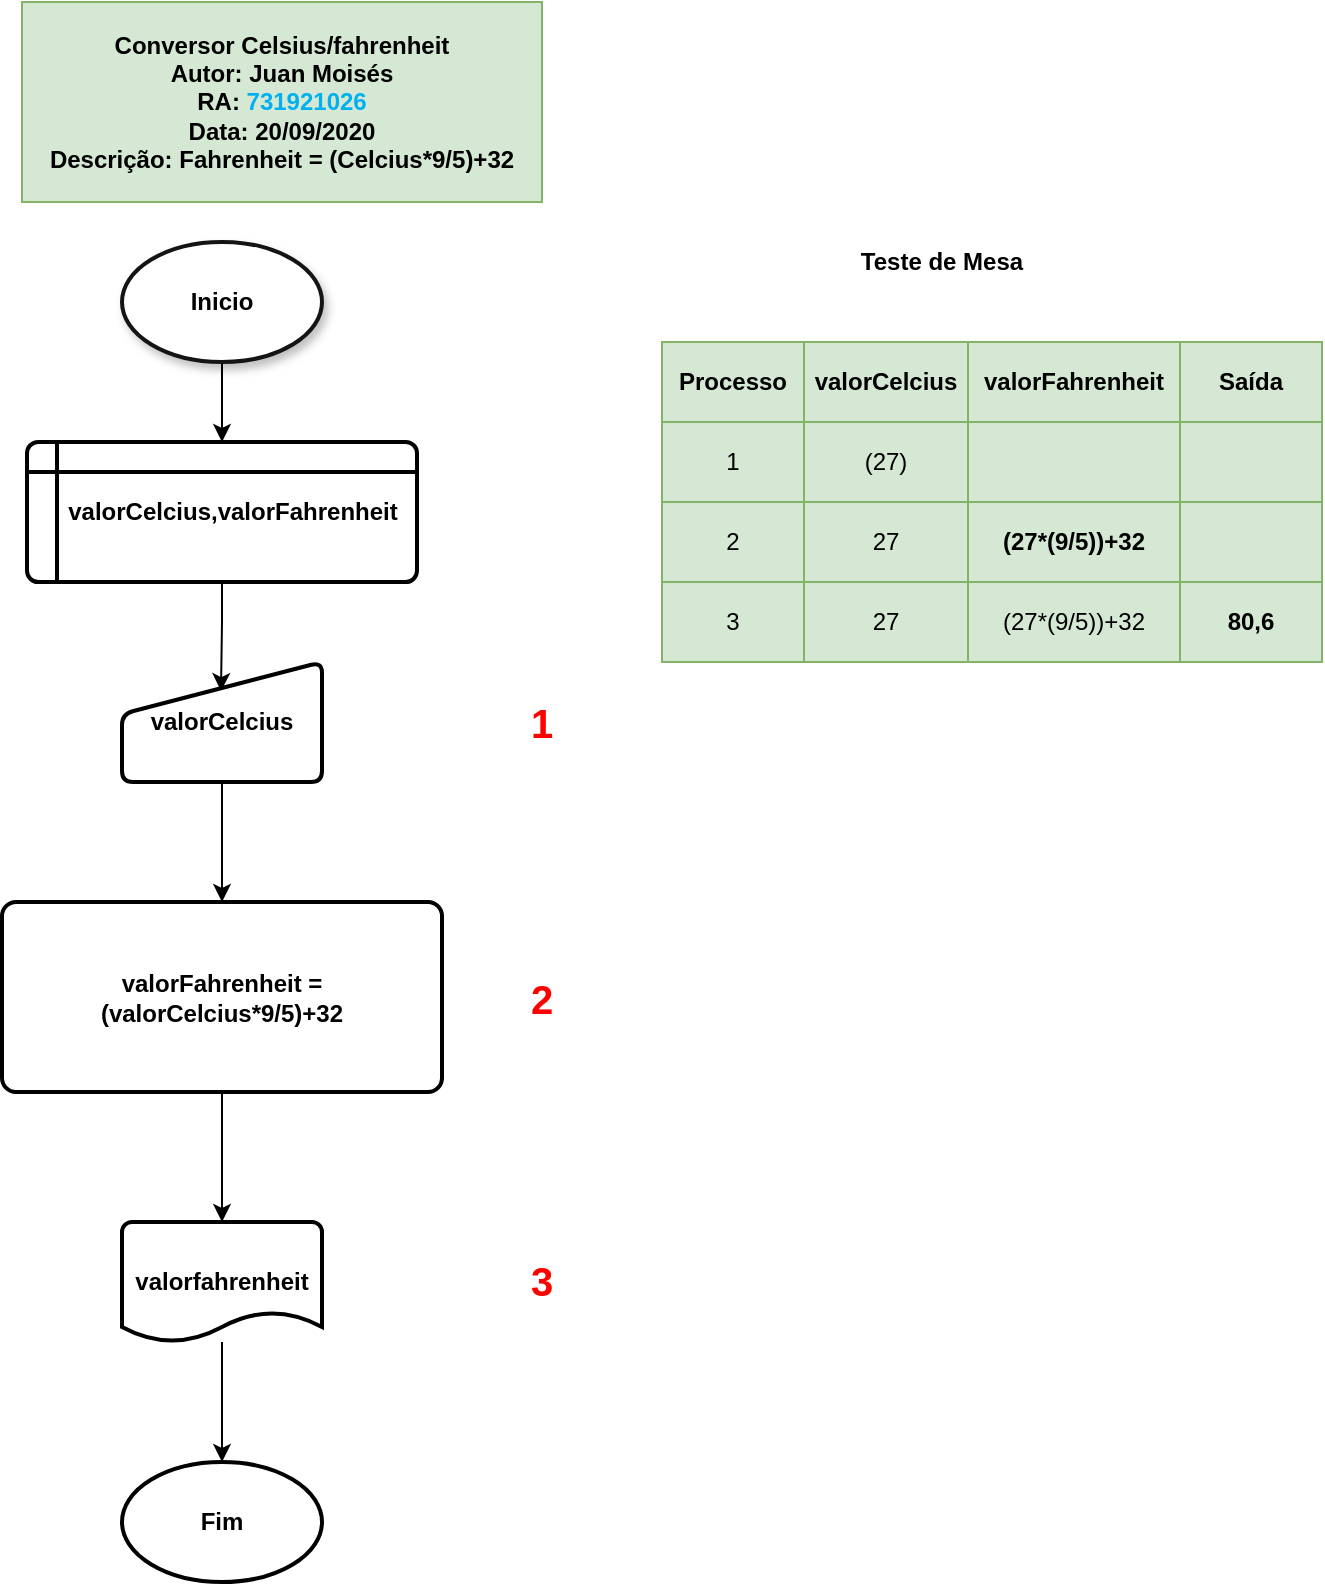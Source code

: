 <mxfile version="13.7.3" type="device"><diagram id="gGCVHq0ZIdAEoqzrqRfJ" name="Página-1"><mxGraphModel dx="868" dy="520" grid="1" gridSize="10" guides="1" tooltips="1" connect="1" arrows="1" fold="1" page="1" pageScale="1" pageWidth="827" pageHeight="1169" math="0" shadow="0"><root><mxCell id="0"/><mxCell id="1" parent="0"/><mxCell id="Lv3uh-DJdfXvWYIIZacH-1" value="Conversor Celsius/fahrenheit&lt;br&gt;Autor: Juan Moisés&lt;br&gt;RA:&amp;nbsp;&lt;b&gt;&lt;span style=&quot;font-size: 9.0pt ; line-height: 107% ; font-family: &amp;#34;calibri&amp;#34; , sans-serif ; color: #00b0f0&quot;&gt;731921026&lt;/span&gt;&lt;/b&gt;&lt;br&gt;Data: 20/09/2020&lt;br&gt;Descrição: Fahrenheit = (Celcius*9/5)+32" style="text;html=1;strokeColor=#82b366;fillColor=#d5e8d4;align=center;verticalAlign=middle;whiteSpace=wrap;rounded=0;fontStyle=1;" vertex="1" parent="1"><mxGeometry x="80" y="70" width="260" height="100" as="geometry"/></mxCell><mxCell id="Lv3uh-DJdfXvWYIIZacH-2" style="edgeStyle=orthogonalEdgeStyle;rounded=0;orthogonalLoop=1;jettySize=auto;html=1;exitX=0.5;exitY=1;exitDx=0;exitDy=0;exitPerimeter=0;entryX=0.5;entryY=0;entryDx=0;entryDy=0;fontStyle=1" edge="1" parent="1" source="Lv3uh-DJdfXvWYIIZacH-3" target="Lv3uh-DJdfXvWYIIZacH-5"><mxGeometry relative="1" as="geometry"/></mxCell><mxCell id="Lv3uh-DJdfXvWYIIZacH-3" value="Inicio" style="strokeWidth=2;html=1;shape=mxgraph.flowchart.start_1;whiteSpace=wrap;fillColor=#FFFFFF;strokeColor=#141414;shadow=1;fontStyle=1" vertex="1" parent="1"><mxGeometry x="130" y="190" width="100" height="60" as="geometry"/></mxCell><mxCell id="Lv3uh-DJdfXvWYIIZacH-4" style="edgeStyle=orthogonalEdgeStyle;rounded=0;orthogonalLoop=1;jettySize=auto;html=1;exitX=0.5;exitY=1;exitDx=0;exitDy=0;entryX=0.495;entryY=0.242;entryDx=0;entryDy=0;entryPerimeter=0;fontStyle=1" edge="1" parent="1" source="Lv3uh-DJdfXvWYIIZacH-5" target="Lv3uh-DJdfXvWYIIZacH-7"><mxGeometry relative="1" as="geometry"/></mxCell><mxCell id="Lv3uh-DJdfXvWYIIZacH-5" value="&amp;nbsp; &amp;nbsp;valorCelcius,valorFahrenheit" style="shape=internalStorage;whiteSpace=wrap;html=1;dx=15;dy=15;rounded=1;arcSize=8;strokeWidth=2;fontStyle=1" vertex="1" parent="1"><mxGeometry x="82.5" y="290" width="195" height="70" as="geometry"/></mxCell><mxCell id="Lv3uh-DJdfXvWYIIZacH-6" style="edgeStyle=orthogonalEdgeStyle;rounded=0;orthogonalLoop=1;jettySize=auto;html=1;exitX=0.5;exitY=1;exitDx=0;exitDy=0;fontStyle=1" edge="1" parent="1" source="Lv3uh-DJdfXvWYIIZacH-7" target="Lv3uh-DJdfXvWYIIZacH-9"><mxGeometry relative="1" as="geometry"/></mxCell><mxCell id="Lv3uh-DJdfXvWYIIZacH-7" value="valorCelcius" style="html=1;strokeWidth=2;shape=manualInput;whiteSpace=wrap;rounded=1;size=26;arcSize=11;fontStyle=1" vertex="1" parent="1"><mxGeometry x="130" y="400" width="100" height="60" as="geometry"/></mxCell><mxCell id="Lv3uh-DJdfXvWYIIZacH-8" style="edgeStyle=orthogonalEdgeStyle;rounded=0;orthogonalLoop=1;jettySize=auto;html=1;exitX=0.5;exitY=1;exitDx=0;exitDy=0;fontStyle=1" edge="1" parent="1" source="Lv3uh-DJdfXvWYIIZacH-9" target="Lv3uh-DJdfXvWYIIZacH-32"><mxGeometry relative="1" as="geometry"/></mxCell><mxCell id="Lv3uh-DJdfXvWYIIZacH-9" value="valorFahrenheit = (valorCelcius*9/5)+32" style="rounded=1;whiteSpace=wrap;html=1;absoluteArcSize=1;arcSize=14;strokeWidth=2;fontStyle=1" vertex="1" parent="1"><mxGeometry x="70" y="520" width="220" height="95" as="geometry"/></mxCell><mxCell id="Lv3uh-DJdfXvWYIIZacH-10" value="" style="edgeStyle=orthogonalEdgeStyle;rounded=0;orthogonalLoop=1;jettySize=auto;html=1;fontStyle=1" edge="1" parent="1" source="Lv3uh-DJdfXvWYIIZacH-32" target="Lv3uh-DJdfXvWYIIZacH-33"><mxGeometry relative="1" as="geometry"/></mxCell><mxCell id="Lv3uh-DJdfXvWYIIZacH-11" value="" style="shape=table;html=1;whiteSpace=wrap;startSize=0;container=1;collapsible=0;childLayout=tableLayout;fillColor=#d5e8d4;strokeColor=#82b366;fontStyle=0" vertex="1" parent="1"><mxGeometry x="400" y="240" width="330" height="160" as="geometry"/></mxCell><mxCell id="Lv3uh-DJdfXvWYIIZacH-12" value="" style="shape=partialRectangle;html=1;whiteSpace=wrap;collapsible=0;dropTarget=0;pointerEvents=0;fillColor=none;top=0;left=0;bottom=0;right=0;points=[[0,0.5],[1,0.5]];portConstraint=eastwest;" vertex="1" parent="Lv3uh-DJdfXvWYIIZacH-11"><mxGeometry width="330" height="40" as="geometry"/></mxCell><mxCell id="Lv3uh-DJdfXvWYIIZacH-13" value="&lt;b&gt;Processo&lt;/b&gt;" style="shape=partialRectangle;html=1;whiteSpace=wrap;connectable=0;overflow=hidden;fillColor=none;top=0;left=0;bottom=0;right=0;" vertex="1" parent="Lv3uh-DJdfXvWYIIZacH-12"><mxGeometry width="71" height="40" as="geometry"/></mxCell><mxCell id="Lv3uh-DJdfXvWYIIZacH-14" value="&lt;b&gt;valorCelcius&lt;/b&gt;" style="shape=partialRectangle;html=1;whiteSpace=wrap;connectable=0;overflow=hidden;fillColor=none;top=0;left=0;bottom=0;right=0;" vertex="1" parent="Lv3uh-DJdfXvWYIIZacH-12"><mxGeometry x="71" width="82" height="40" as="geometry"/></mxCell><mxCell id="Lv3uh-DJdfXvWYIIZacH-15" value="&lt;b&gt;valorFahrenheit&lt;/b&gt;" style="shape=partialRectangle;html=1;whiteSpace=wrap;connectable=0;overflow=hidden;fillColor=none;top=0;left=0;bottom=0;right=0;" vertex="1" parent="Lv3uh-DJdfXvWYIIZacH-12"><mxGeometry x="153" width="106" height="40" as="geometry"/></mxCell><mxCell id="Lv3uh-DJdfXvWYIIZacH-16" value="&lt;b&gt;Saída&lt;/b&gt;" style="shape=partialRectangle;html=1;whiteSpace=wrap;connectable=0;overflow=hidden;fillColor=none;top=0;left=0;bottom=0;right=0;" vertex="1" parent="Lv3uh-DJdfXvWYIIZacH-12"><mxGeometry x="259" width="71" height="40" as="geometry"/></mxCell><mxCell id="Lv3uh-DJdfXvWYIIZacH-17" value="" style="shape=partialRectangle;html=1;whiteSpace=wrap;collapsible=0;dropTarget=0;pointerEvents=0;fillColor=none;top=0;left=0;bottom=0;right=0;points=[[0,0.5],[1,0.5]];portConstraint=eastwest;" vertex="1" parent="Lv3uh-DJdfXvWYIIZacH-11"><mxGeometry y="40" width="330" height="40" as="geometry"/></mxCell><mxCell id="Lv3uh-DJdfXvWYIIZacH-18" value="1" style="shape=partialRectangle;html=1;whiteSpace=wrap;connectable=0;overflow=hidden;fillColor=none;top=0;left=0;bottom=0;right=0;" vertex="1" parent="Lv3uh-DJdfXvWYIIZacH-17"><mxGeometry width="71" height="40" as="geometry"/></mxCell><mxCell id="Lv3uh-DJdfXvWYIIZacH-19" value="(27)" style="shape=partialRectangle;html=1;whiteSpace=wrap;connectable=0;overflow=hidden;fillColor=none;top=0;left=0;bottom=0;right=0;" vertex="1" parent="Lv3uh-DJdfXvWYIIZacH-17"><mxGeometry x="71" width="82" height="40" as="geometry"/></mxCell><mxCell id="Lv3uh-DJdfXvWYIIZacH-20" value="" style="shape=partialRectangle;html=1;whiteSpace=wrap;connectable=0;overflow=hidden;fillColor=none;top=0;left=0;bottom=0;right=0;" vertex="1" parent="Lv3uh-DJdfXvWYIIZacH-17"><mxGeometry x="153" width="106" height="40" as="geometry"/></mxCell><mxCell id="Lv3uh-DJdfXvWYIIZacH-21" value="" style="shape=partialRectangle;html=1;whiteSpace=wrap;connectable=0;overflow=hidden;fillColor=none;top=0;left=0;bottom=0;right=0;" vertex="1" parent="Lv3uh-DJdfXvWYIIZacH-17"><mxGeometry x="259" width="71" height="40" as="geometry"/></mxCell><mxCell id="Lv3uh-DJdfXvWYIIZacH-22" style="shape=partialRectangle;html=1;whiteSpace=wrap;collapsible=0;dropTarget=0;pointerEvents=0;fillColor=none;top=0;left=0;bottom=0;right=0;points=[[0,0.5],[1,0.5]];portConstraint=eastwest;" vertex="1" parent="Lv3uh-DJdfXvWYIIZacH-11"><mxGeometry y="80" width="330" height="40" as="geometry"/></mxCell><mxCell id="Lv3uh-DJdfXvWYIIZacH-23" value="2" style="shape=partialRectangle;html=1;whiteSpace=wrap;connectable=0;overflow=hidden;fillColor=none;top=0;left=0;bottom=0;right=0;" vertex="1" parent="Lv3uh-DJdfXvWYIIZacH-22"><mxGeometry width="71" height="40" as="geometry"/></mxCell><mxCell id="Lv3uh-DJdfXvWYIIZacH-24" value="27" style="shape=partialRectangle;html=1;whiteSpace=wrap;connectable=0;overflow=hidden;fillColor=none;top=0;left=0;bottom=0;right=0;" vertex="1" parent="Lv3uh-DJdfXvWYIIZacH-22"><mxGeometry x="71" width="82" height="40" as="geometry"/></mxCell><mxCell id="Lv3uh-DJdfXvWYIIZacH-25" value="&lt;b&gt;(27*(9/5))+32&lt;/b&gt;" style="shape=partialRectangle;html=1;whiteSpace=wrap;connectable=0;overflow=hidden;fillColor=none;top=0;left=0;bottom=0;right=0;" vertex="1" parent="Lv3uh-DJdfXvWYIIZacH-22"><mxGeometry x="153" width="106" height="40" as="geometry"/></mxCell><mxCell id="Lv3uh-DJdfXvWYIIZacH-26" style="shape=partialRectangle;html=1;whiteSpace=wrap;connectable=0;overflow=hidden;fillColor=none;top=0;left=0;bottom=0;right=0;" vertex="1" parent="Lv3uh-DJdfXvWYIIZacH-22"><mxGeometry x="259" width="71" height="40" as="geometry"/></mxCell><mxCell id="Lv3uh-DJdfXvWYIIZacH-27" style="shape=partialRectangle;html=1;whiteSpace=wrap;collapsible=0;dropTarget=0;pointerEvents=0;fillColor=none;top=0;left=0;bottom=0;right=0;points=[[0,0.5],[1,0.5]];portConstraint=eastwest;" vertex="1" parent="Lv3uh-DJdfXvWYIIZacH-11"><mxGeometry y="120" width="330" height="40" as="geometry"/></mxCell><mxCell id="Lv3uh-DJdfXvWYIIZacH-28" value="3" style="shape=partialRectangle;html=1;whiteSpace=wrap;connectable=0;overflow=hidden;fillColor=none;top=0;left=0;bottom=0;right=0;" vertex="1" parent="Lv3uh-DJdfXvWYIIZacH-27"><mxGeometry width="71" height="40" as="geometry"/></mxCell><mxCell id="Lv3uh-DJdfXvWYIIZacH-29" value="27" style="shape=partialRectangle;html=1;whiteSpace=wrap;connectable=0;overflow=hidden;fillColor=none;top=0;left=0;bottom=0;right=0;" vertex="1" parent="Lv3uh-DJdfXvWYIIZacH-27"><mxGeometry x="71" width="82" height="40" as="geometry"/></mxCell><mxCell id="Lv3uh-DJdfXvWYIIZacH-30" value="(27*(9/5))+32" style="shape=partialRectangle;html=1;whiteSpace=wrap;connectable=0;overflow=hidden;fillColor=none;top=0;left=0;bottom=0;right=0;" vertex="1" parent="Lv3uh-DJdfXvWYIIZacH-27"><mxGeometry x="153" width="106" height="40" as="geometry"/></mxCell><mxCell id="Lv3uh-DJdfXvWYIIZacH-31" value="&lt;b&gt;80,6&lt;/b&gt;" style="shape=partialRectangle;html=1;whiteSpace=wrap;connectable=0;overflow=hidden;fillColor=none;top=0;left=0;bottom=0;right=0;" vertex="1" parent="Lv3uh-DJdfXvWYIIZacH-27"><mxGeometry x="259" width="71" height="40" as="geometry"/></mxCell><mxCell id="Lv3uh-DJdfXvWYIIZacH-32" value="valorfahrenheit" style="strokeWidth=2;html=1;shape=mxgraph.flowchart.document2;whiteSpace=wrap;size=0.25;fontStyle=1" vertex="1" parent="1"><mxGeometry x="130" y="680" width="100" height="60" as="geometry"/></mxCell><mxCell id="Lv3uh-DJdfXvWYIIZacH-33" value="Fim" style="strokeWidth=2;html=1;shape=mxgraph.flowchart.start_1;whiteSpace=wrap;fontStyle=1" vertex="1" parent="1"><mxGeometry x="130" y="800" width="100" height="60" as="geometry"/></mxCell><mxCell id="Lv3uh-DJdfXvWYIIZacH-34" value="&lt;b&gt;Teste de Mesa&lt;/b&gt;" style="text;html=1;strokeColor=none;fillColor=none;align=center;verticalAlign=middle;whiteSpace=wrap;rounded=0;shadow=1;" vertex="1" parent="1"><mxGeometry x="490" y="190" width="100" height="20" as="geometry"/></mxCell><mxCell id="Lv3uh-DJdfXvWYIIZacH-35" value="&lt;font style=&quot;font-size: 20px&quot;&gt;1&lt;/font&gt;" style="text;html=1;strokeColor=none;fillColor=none;align=center;verticalAlign=middle;whiteSpace=wrap;rounded=0;shadow=1;fontStyle=1;fontColor=#FF0000;strokeWidth=1;" vertex="1" parent="1"><mxGeometry x="320" y="420" width="40" height="20" as="geometry"/></mxCell><mxCell id="Lv3uh-DJdfXvWYIIZacH-36" value="&lt;font style=&quot;font-size: 20px&quot;&gt;2&lt;/font&gt;" style="text;html=1;strokeColor=none;fillColor=none;align=center;verticalAlign=middle;whiteSpace=wrap;rounded=0;shadow=1;fontStyle=1;fontColor=#FF0000;" vertex="1" parent="1"><mxGeometry x="320" y="557.5" width="40" height="20" as="geometry"/></mxCell><mxCell id="Lv3uh-DJdfXvWYIIZacH-37" value="&lt;font style=&quot;font-size: 20px&quot;&gt;3&lt;/font&gt;" style="text;html=1;strokeColor=none;fillColor=none;align=center;verticalAlign=middle;whiteSpace=wrap;rounded=0;shadow=1;fontStyle=1;fontColor=#FF0000;fontSize=18;" vertex="1" parent="1"><mxGeometry x="320" y="700" width="40" height="20" as="geometry"/></mxCell></root></mxGraphModel></diagram></mxfile>